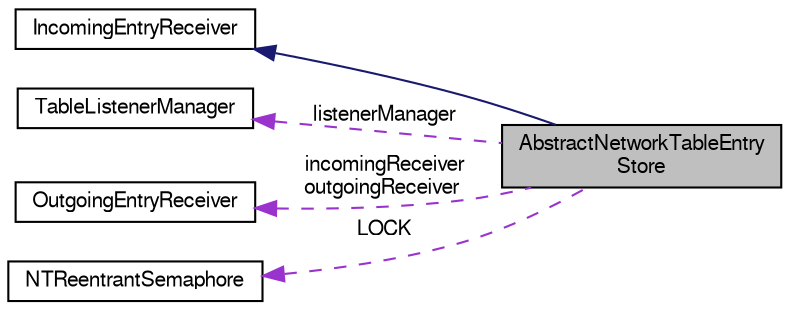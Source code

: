 digraph "AbstractNetworkTableEntryStore"
{
  bgcolor="transparent";
  edge [fontname="FreeSans",fontsize="10",labelfontname="FreeSans",labelfontsize="10"];
  node [fontname="FreeSans",fontsize="10",shape=record];
  rankdir="LR";
  Node1 [label="AbstractNetworkTableEntry\lStore",height=0.2,width=0.4,color="black", fillcolor="grey75", style="filled" fontcolor="black"];
  Node2 -> Node1 [dir="back",color="midnightblue",fontsize="10",style="solid",fontname="FreeSans"];
  Node2 [label="IncomingEntryReceiver",height=0.2,width=0.4,color="black",URL="$class_incoming_entry_receiver.html"];
  Node3 -> Node1 [dir="back",color="darkorchid3",fontsize="10",style="dashed",label=" listenerManager" ,fontname="FreeSans"];
  Node3 [label="TableListenerManager",height=0.2,width=0.4,color="black",URL="$class_table_listener_manager.html"];
  Node4 -> Node1 [dir="back",color="darkorchid3",fontsize="10",style="dashed",label=" incomingReceiver\noutgoingReceiver" ,fontname="FreeSans"];
  Node4 [label="OutgoingEntryReceiver",height=0.2,width=0.4,color="black",URL="$class_outgoing_entry_receiver.html"];
  Node5 -> Node1 [dir="back",color="darkorchid3",fontsize="10",style="dashed",label=" LOCK" ,fontname="FreeSans"];
  Node5 [label="NTReentrantSemaphore",height=0.2,width=0.4,color="black",URL="$class_n_t_reentrant_semaphore.html"];
}
